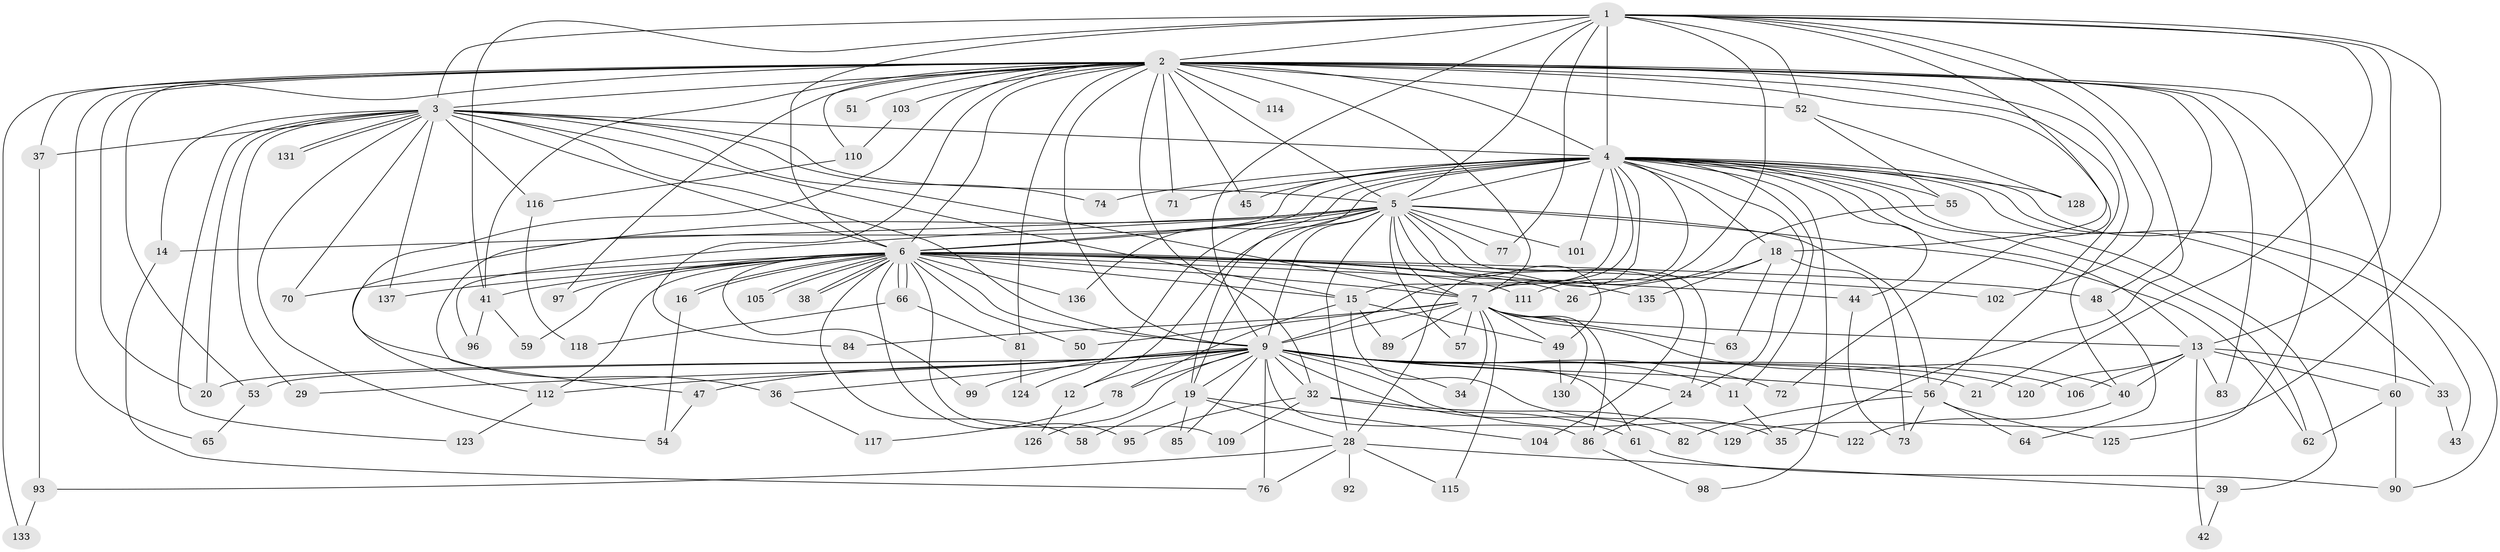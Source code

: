 // Generated by graph-tools (version 1.1) at 2025/51/02/27/25 19:51:43]
// undirected, 108 vertices, 242 edges
graph export_dot {
graph [start="1"]
  node [color=gray90,style=filled];
  1 [super="+17"];
  2 [super="+8"];
  3 [super="+100"];
  4 [super="+10"];
  5 [super="+134"];
  6 [super="+25"];
  7 [super="+27"];
  9 [super="+67"];
  11;
  12;
  13 [super="+23"];
  14;
  15 [super="+22"];
  16 [super="+108"];
  18;
  19 [super="+88"];
  20;
  21;
  24 [super="+30"];
  26;
  28 [super="+31"];
  29;
  32 [super="+46"];
  33;
  34;
  35 [super="+87"];
  36 [super="+94"];
  37 [super="+91"];
  38;
  39;
  40 [super="+107"];
  41 [super="+127"];
  42;
  43;
  44;
  45;
  47;
  48;
  49 [super="+69"];
  50;
  51;
  52 [super="+113"];
  53;
  54;
  55;
  56 [super="+68"];
  57;
  58;
  59;
  60;
  61 [super="+132"];
  62 [super="+75"];
  63;
  64;
  65;
  66;
  70;
  71;
  72;
  73 [super="+80"];
  74;
  76 [super="+79"];
  77;
  78;
  81;
  82;
  83;
  84;
  85;
  86 [super="+119"];
  89;
  90;
  92;
  93;
  95;
  96;
  97;
  98;
  99;
  101;
  102;
  103;
  104;
  105;
  106;
  109;
  110;
  111;
  112 [super="+121"];
  114;
  115;
  116;
  117;
  118;
  120;
  122;
  123;
  124;
  125;
  126;
  128;
  129;
  130;
  131;
  133;
  135;
  136;
  137;
  1 -- 2 [weight=2];
  1 -- 3;
  1 -- 4 [weight=3];
  1 -- 5;
  1 -- 6 [weight=2];
  1 -- 7;
  1 -- 9;
  1 -- 13;
  1 -- 18;
  1 -- 21;
  1 -- 35;
  1 -- 52;
  1 -- 77;
  1 -- 102;
  1 -- 129;
  1 -- 41;
  2 -- 3 [weight=2];
  2 -- 4 [weight=4];
  2 -- 5 [weight=2];
  2 -- 6 [weight=2];
  2 -- 7 [weight=2];
  2 -- 9 [weight=2];
  2 -- 32 [weight=2];
  2 -- 36;
  2 -- 51 [weight=2];
  2 -- 52 [weight=2];
  2 -- 53;
  2 -- 65;
  2 -- 71;
  2 -- 83;
  2 -- 110;
  2 -- 114 [weight=2];
  2 -- 133;
  2 -- 72;
  2 -- 81;
  2 -- 20;
  2 -- 84;
  2 -- 97;
  2 -- 37;
  2 -- 103;
  2 -- 40;
  2 -- 45;
  2 -- 48;
  2 -- 60;
  2 -- 125;
  2 -- 41;
  2 -- 56;
  3 -- 4 [weight=2];
  3 -- 5;
  3 -- 6;
  3 -- 7;
  3 -- 9;
  3 -- 14;
  3 -- 15;
  3 -- 29;
  3 -- 54;
  3 -- 70;
  3 -- 74;
  3 -- 116;
  3 -- 123;
  3 -- 131;
  3 -- 131;
  3 -- 137;
  3 -- 37;
  3 -- 20;
  4 -- 5 [weight=3];
  4 -- 6 [weight=2];
  4 -- 7 [weight=2];
  4 -- 9 [weight=2];
  4 -- 11;
  4 -- 19;
  4 -- 45;
  4 -- 55;
  4 -- 71;
  4 -- 74;
  4 -- 101;
  4 -- 128;
  4 -- 136;
  4 -- 13;
  4 -- 15;
  4 -- 18;
  4 -- 24;
  4 -- 90;
  4 -- 28;
  4 -- 33;
  4 -- 98;
  4 -- 39;
  4 -- 43;
  4 -- 44;
  4 -- 47;
  4 -- 62;
  5 -- 6;
  5 -- 7 [weight=2];
  5 -- 9;
  5 -- 12;
  5 -- 14;
  5 -- 19;
  5 -- 24;
  5 -- 28 [weight=2];
  5 -- 49;
  5 -- 56;
  5 -- 57;
  5 -- 77;
  5 -- 96;
  5 -- 101;
  5 -- 104;
  5 -- 124;
  5 -- 62;
  5 -- 112;
  6 -- 7;
  6 -- 9;
  6 -- 16;
  6 -- 16;
  6 -- 26;
  6 -- 38;
  6 -- 38;
  6 -- 41;
  6 -- 44;
  6 -- 48;
  6 -- 50;
  6 -- 58;
  6 -- 59;
  6 -- 66;
  6 -- 66;
  6 -- 70;
  6 -- 95;
  6 -- 97;
  6 -- 99;
  6 -- 102;
  6 -- 105;
  6 -- 105;
  6 -- 109;
  6 -- 111;
  6 -- 112;
  6 -- 135;
  6 -- 136;
  6 -- 137;
  6 -- 15;
  7 -- 9;
  7 -- 34;
  7 -- 49;
  7 -- 50;
  7 -- 57;
  7 -- 63;
  7 -- 84;
  7 -- 86;
  7 -- 89;
  7 -- 115;
  7 -- 130;
  7 -- 13;
  7 -- 40;
  9 -- 11;
  9 -- 12;
  9 -- 20;
  9 -- 21;
  9 -- 29;
  9 -- 32;
  9 -- 34;
  9 -- 36 [weight=2];
  9 -- 47;
  9 -- 53;
  9 -- 56;
  9 -- 61;
  9 -- 72;
  9 -- 76;
  9 -- 78;
  9 -- 82;
  9 -- 85;
  9 -- 99;
  9 -- 106;
  9 -- 112;
  9 -- 120;
  9 -- 122;
  9 -- 126;
  9 -- 86;
  9 -- 19;
  9 -- 24;
  11 -- 35;
  12 -- 126;
  13 -- 33;
  13 -- 42;
  13 -- 60;
  13 -- 83;
  13 -- 106;
  13 -- 120;
  13 -- 40;
  14 -- 76;
  15 -- 89;
  15 -- 49;
  15 -- 35;
  15 -- 78;
  16 -- 54;
  18 -- 26;
  18 -- 63;
  18 -- 135;
  18 -- 73;
  19 -- 58;
  19 -- 85;
  19 -- 104;
  19 -- 28;
  24 -- 86;
  28 -- 39;
  28 -- 92 [weight=2];
  28 -- 93;
  28 -- 115;
  28 -- 76;
  32 -- 129;
  32 -- 61;
  32 -- 109;
  32 -- 95;
  33 -- 43;
  36 -- 117;
  37 -- 93;
  39 -- 42;
  40 -- 122;
  41 -- 59;
  41 -- 96;
  44 -- 73;
  47 -- 54;
  48 -- 64;
  49 -- 130;
  52 -- 55;
  52 -- 128;
  53 -- 65;
  55 -- 111;
  56 -- 64;
  56 -- 73;
  56 -- 125;
  56 -- 82;
  60 -- 62;
  60 -- 90;
  61 -- 90;
  66 -- 81;
  66 -- 118;
  78 -- 117;
  81 -- 124;
  86 -- 98;
  93 -- 133;
  103 -- 110;
  110 -- 116;
  112 -- 123;
  116 -- 118;
}
